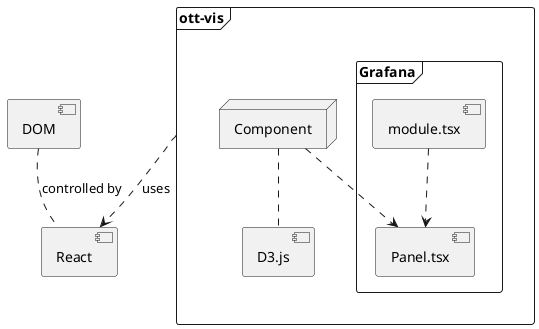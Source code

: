 @startuml
[DOM] .. [React] : controlled by

frame ott-vis {
 frame Grafana {
  [Panel.tsx]
  [module.tsx]
 }

 node Component
 [D3.js]
}

[ott-vis] ..> [React] : uses
Component .. [D3.js]
module.tsx ..> Panel.tsx
Component ..> Panel.tsx

@enduml